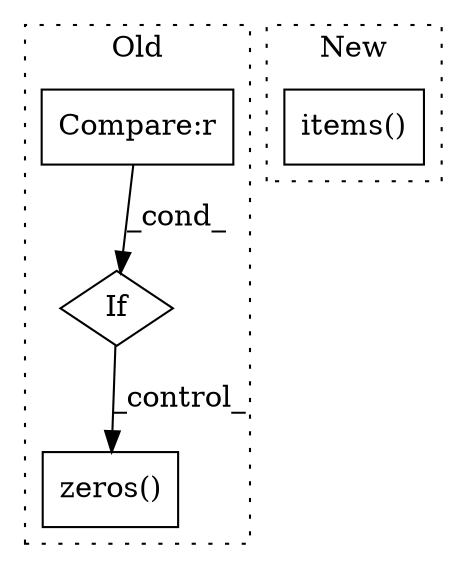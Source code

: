 digraph G {
subgraph cluster0 {
1 [label="zeros()" a="75" s="3442,3472" l="12,41" shape="box"];
3 [label="If" a="96" s="3327" l="3" shape="diamond"];
4 [label="Compare:r" a="40" s="3330" l="35" shape="box"];
label = "Old";
style="dotted";
}
subgraph cluster1 {
2 [label="items()" a="75" s="2859" l="23" shape="box"];
label = "New";
style="dotted";
}
3 -> 1 [label="_control_"];
4 -> 3 [label="_cond_"];
}